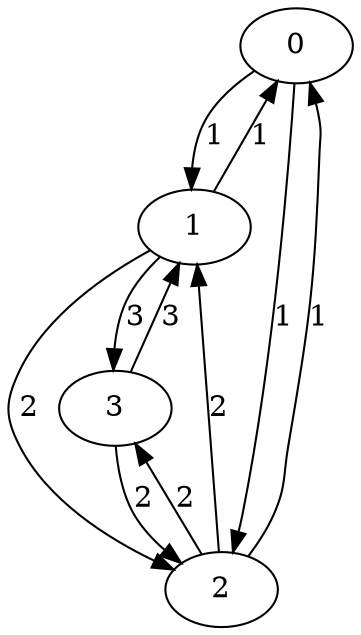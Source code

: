 digraph  G{
0->1[label=1]
0->2[label=1]
1->2[label=2]
1->3[label=3]
2->3[label=2]
1->0[label=1]
2->0[label=1]
2->1[label=2]
3->1[label=3]
3->2[label=2]
}
